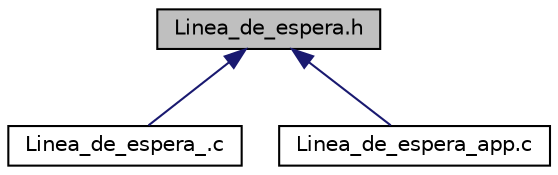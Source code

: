 digraph "Linea_de_espera.h"
{
 // LATEX_PDF_SIZE
  edge [fontname="Helvetica",fontsize="10",labelfontname="Helvetica",labelfontsize="10"];
  node [fontname="Helvetica",fontsize="10",shape=record];
  Node1 [label="Linea_de_espera.h",height=0.2,width=0.4,color="black", fillcolor="grey75", style="filled", fontcolor="black",tooltip=" "];
  Node1 -> Node2 [dir="back",color="midnightblue",fontsize="10",style="solid",fontname="Helvetica"];
  Node2 [label="Linea_de_espera_.c",height=0.2,width=0.4,color="black", fillcolor="white", style="filled",URL="$_linea__de__espera___8c.html",tooltip="Se inicaliza cada una de las funciones."];
  Node1 -> Node3 [dir="back",color="midnightblue",fontsize="10",style="solid",fontname="Helvetica"];
  Node3 [label="Linea_de_espera_app.c",height=0.2,width=0.4,color="black", fillcolor="white", style="filled",URL="$_linea__de__espera__app_8c.html",tooltip="Es el programa principal."];
}
